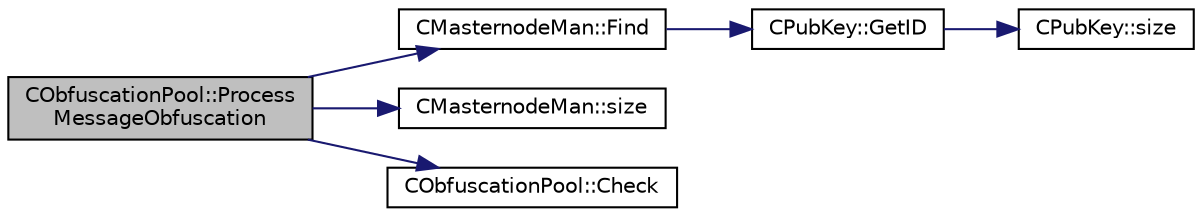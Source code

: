 digraph "CObfuscationPool::ProcessMessageObfuscation"
{
 // LATEX_PDF_SIZE
  edge [fontname="Helvetica",fontsize="10",labelfontname="Helvetica",labelfontsize="10"];
  node [fontname="Helvetica",fontsize="10",shape=record];
  rankdir="LR";
  Node0 [label="CObfuscationPool::Process\lMessageObfuscation",height=0.2,width=0.4,color="black", fillcolor="grey75", style="filled", fontcolor="black",tooltip=" "];
  Node0 -> Node1 [color="midnightblue",fontsize="10",style="solid",fontname="Helvetica"];
  Node1 [label="CMasternodeMan::Find",height=0.2,width=0.4,color="black", fillcolor="white", style="filled",URL="$class_c_masternode_man.html#a3d34836c6992d29c485ba94a0c1e0ae6",tooltip="Find an entry."];
  Node1 -> Node2 [color="midnightblue",fontsize="10",style="solid",fontname="Helvetica"];
  Node2 [label="CPubKey::GetID",height=0.2,width=0.4,color="black", fillcolor="white", style="filled",URL="$class_c_pub_key.html#a2675f7e6f72eff68e7a5227289feb021",tooltip="Get the KeyID of this public key (hash of its serialization)"];
  Node2 -> Node3 [color="midnightblue",fontsize="10",style="solid",fontname="Helvetica"];
  Node3 [label="CPubKey::size",height=0.2,width=0.4,color="black", fillcolor="white", style="filled",URL="$class_c_pub_key.html#a6bb28fcf0a5f799c69f5b7269363b309",tooltip="Simple read-only vector-like interface to the pubkey data."];
  Node0 -> Node4 [color="midnightblue",fontsize="10",style="solid",fontname="Helvetica"];
  Node4 [label="CMasternodeMan::size",height=0.2,width=0.4,color="black", fillcolor="white", style="filled",URL="$class_c_masternode_man.html#a794ebfab7b09b51619a14d07306d817e",tooltip="Return the number of (unique) Masternodes."];
  Node0 -> Node5 [color="midnightblue",fontsize="10",style="solid",fontname="Helvetica"];
  Node5 [label="CObfuscationPool::Check",height=0.2,width=0.4,color="black", fillcolor="white", style="filled",URL="$class_c_obfuscation_pool.html#a28bedf6211bbda7456b68aa3e4d2a3e2",tooltip="Check for process in Obfuscation."];
}
